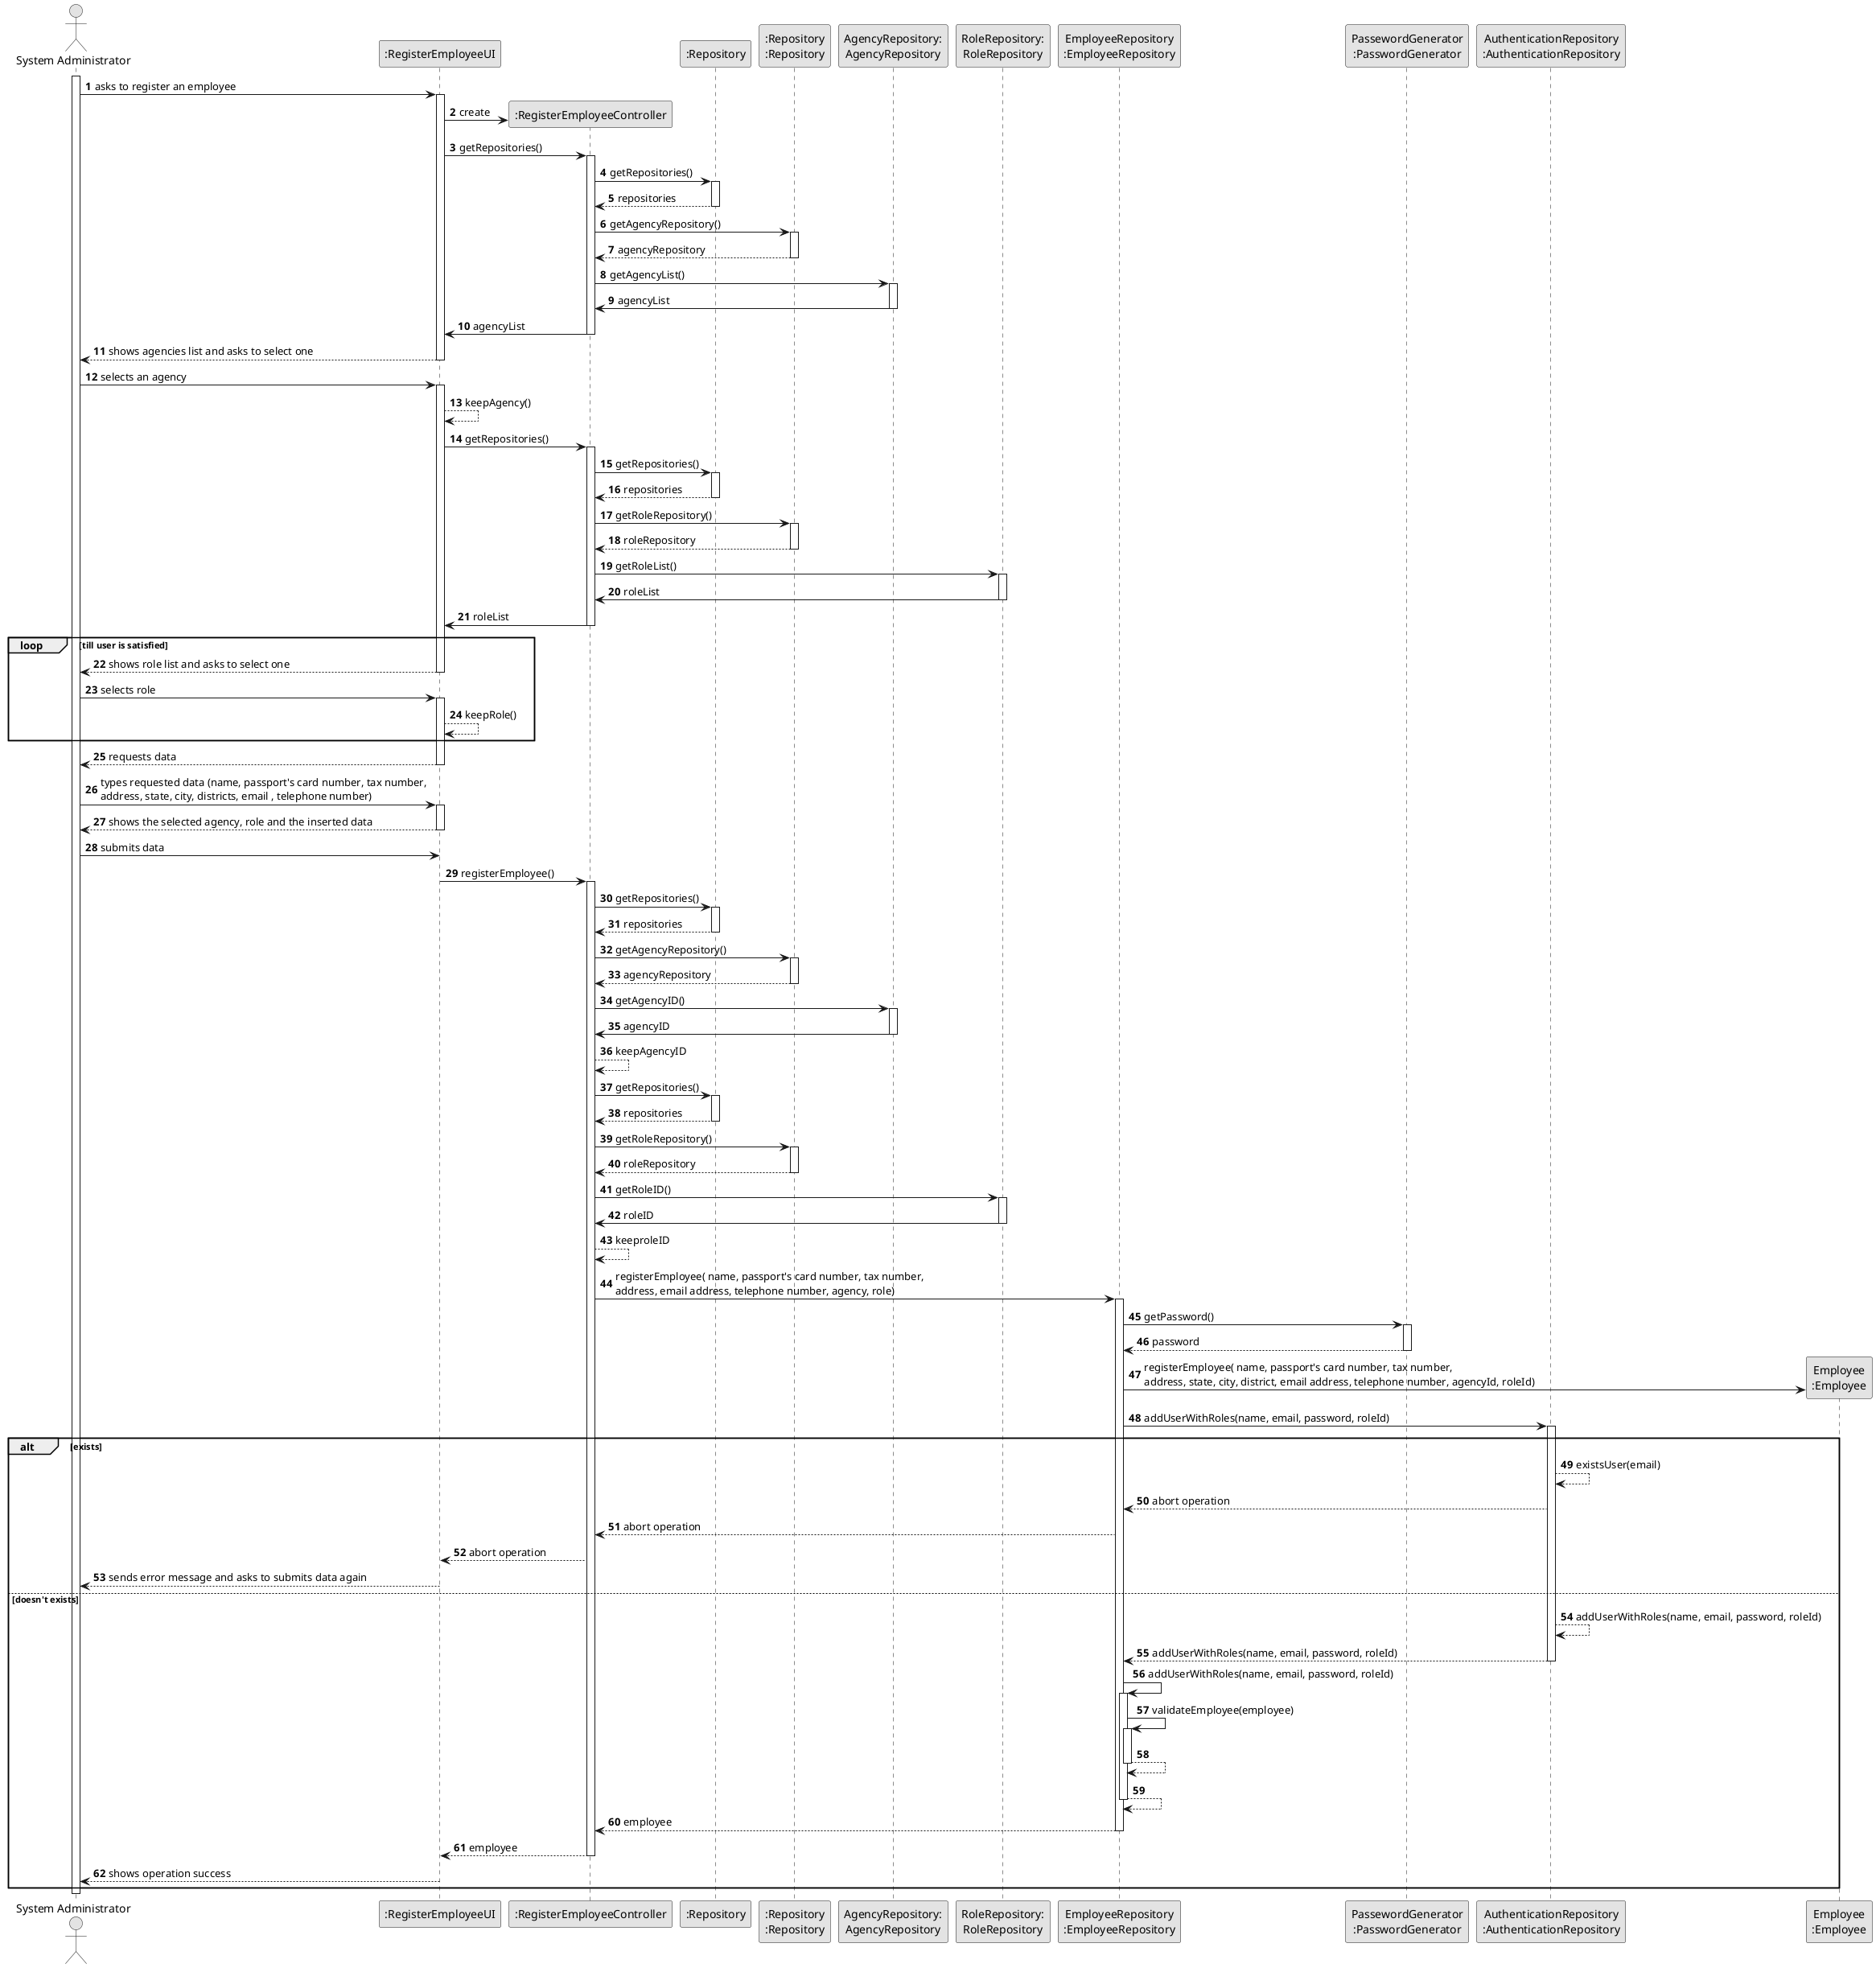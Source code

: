        @startuml
   skinparam monochrome true
   skinparam packageStyle rectangle
   skinparam shadowing false

   autonumber

   'hide footbox
   actor "System Administrator" as ADM
   participant ":RegisterEmployeeUI" as UI
   participant ":RegisterEmployeeController" as CTRL
   participant ":Repository" as REP
   participant ":Repository\n:Repository" as rep
   participant "AgencyRepository:\nAgencyRepository" as AR
   participant "RoleRepository:\nRoleRepository" as RR
   participant "EmployeeRepository\n:EmployeeRepository" as EREP
   participant "PassewordGenerator\n:PasswordGenerator" as PASS
   participant "AuthenticationRepository\n:AuthenticationRepository" as AUREP
   participant "Employee\n:Employee" as EMP

   activate ADM

           ADM -> UI : asks to register an employee

           activate UI

               UI -> CTRL** : create
               UI -> CTRL: getRepositories()

               activate CTRL

                   CTRL -> REP: getRepositories()

                   activate REP

                       REP -->  CTRL : repositories
                   deactivate REP

                       CTRL -> rep : getAgencyRepository()

                       activate rep

                           rep --> CTRL : agencyRepository

                       deactivate rep

                       CTRL -> AR : getAgencyList()
                   activate AR

                       AR -> CTRL:  agencyList

                   deactivate AR

                   CTRL-> UI: agencyList

               deactivate CTRL

               UI --> ADM : shows agencies list and asks to select one

           deactivate UI

       ADM -> UI : selects an agency
       activate UI

           UI --> UI : keepAgency()

   UI -> CTRL: getRepositories()

               activate CTRL

                   CTRL -> REP: getRepositories()

                   activate REP

                       REP -->  CTRL : repositories
                   deactivate REP

                       CTRL -> rep : getRoleRepository()

                       activate rep

                           rep --> CTRL : roleRepository

                       deactivate rep

                       CTRL -> RR : getRoleList()
                   activate RR

                       RR -> CTRL:  roleList

                   deactivate RR

                   CTRL-> UI: roleList

               deactivate CTRL

        loop till user is satisfied

               UI --> ADM : shows role list and asks to select one

           deactivate UI

       deactivate UI

       ADM -> UI : selects role
       activate UI

           UI --> UI : keepRole()

           end
           UI --> ADM : requests data

       deactivate UI

       ADM -> UI : types requested data (name, passport's card number, tax number,\naddress, state, city, districts, email , telephone number)

       activate UI

           UI --> ADM : shows the selected agency, role and the inserted data

       deactivate UI

       ADM -> UI : submits data

           UI -> CTRL: registerEmployee()

                       activate CTRL

                           CTRL -> REP: getRepositories()

                           activate REP

                               REP -->  CTRL : repositories
                           deactivate REP

                               CTRL -> rep : getAgencyRepository()

                               activate rep

                                   rep --> CTRL : agencyRepository

                               deactivate rep

                               CTRL -> AR : getAgencyID()

                           activate AR

                               AR -> CTRL:  agencyID

                           deactivate AR

                               CTRL --> CTRL : keepAgencyID

                               CTRL -> REP: getRepositories()

                               activate REP

                                   REP -->  CTRL : repositories

                               deactivate REP

                               CTRL -> rep : getRoleRepository()

                               activate rep

                                   rep --> CTRL : roleRepository

                               deactivate rep

                               CTRL -> RR : getRoleID()

                                activate RR

                                   RR -> CTRL:  roleID

                                deactivate RR

                                   CTRL --> CTRL : keeproleID


                                CTRL -> EREP : registerEmployee( name, passport's card number, tax number,\naddress, email address, telephone number, agency, role)

                                activate EREP

                                    EREP -> PASS : getPassword()

                                    activate PASS

                                        PASS --> EREP : password

                                    deactivate PASS

                                    EREP -> EMP** : registerEmployee( name, passport's card number, tax number,\naddress, state, city, district, email address, telephone number, agencyId, roleId)
                                    EREP -> AUREP : addUserWithRoles(name, email, password, roleId)

                                    activate AUREP
                                        alt exists
                                        AUREP --> AUREP : existsUser(email)
                                        AUREP --> EREP : abort operation
                                        EREP --> CTRL : abort operation
                                        CTRL --> UI : abort operation
                                        UI --> ADM : sends error message and asks to submits data again

                                        else doesn't exists
                                        AUREP --> AUREP : addUserWithRoles(name, email, password, roleId)
                                        AUREP --> EREP : addUserWithRoles(name, email, password, roleId)
                                    deactivate AUREP

                                    EREP -> EREP: addUserWithRoles(name, email, password, roleId)

                                    activate EREP
                                        EREP -> EREP : validateEmployee(employee)

                                        activate EREP
                                            EREP --> EREP
                                        deactivate EREP

                                        EREP -->  EREP
                                    deactivate EREP




                                    EREP --> CTRL : employee

                                    deactivate EREP

                                    CTRL --> UI : employee


                       deactivate CTRL

        deactivate CTRL

        UI --> ADM : shows operation success
        end

       deactivate UI




   deactivate ADM

   @enduml